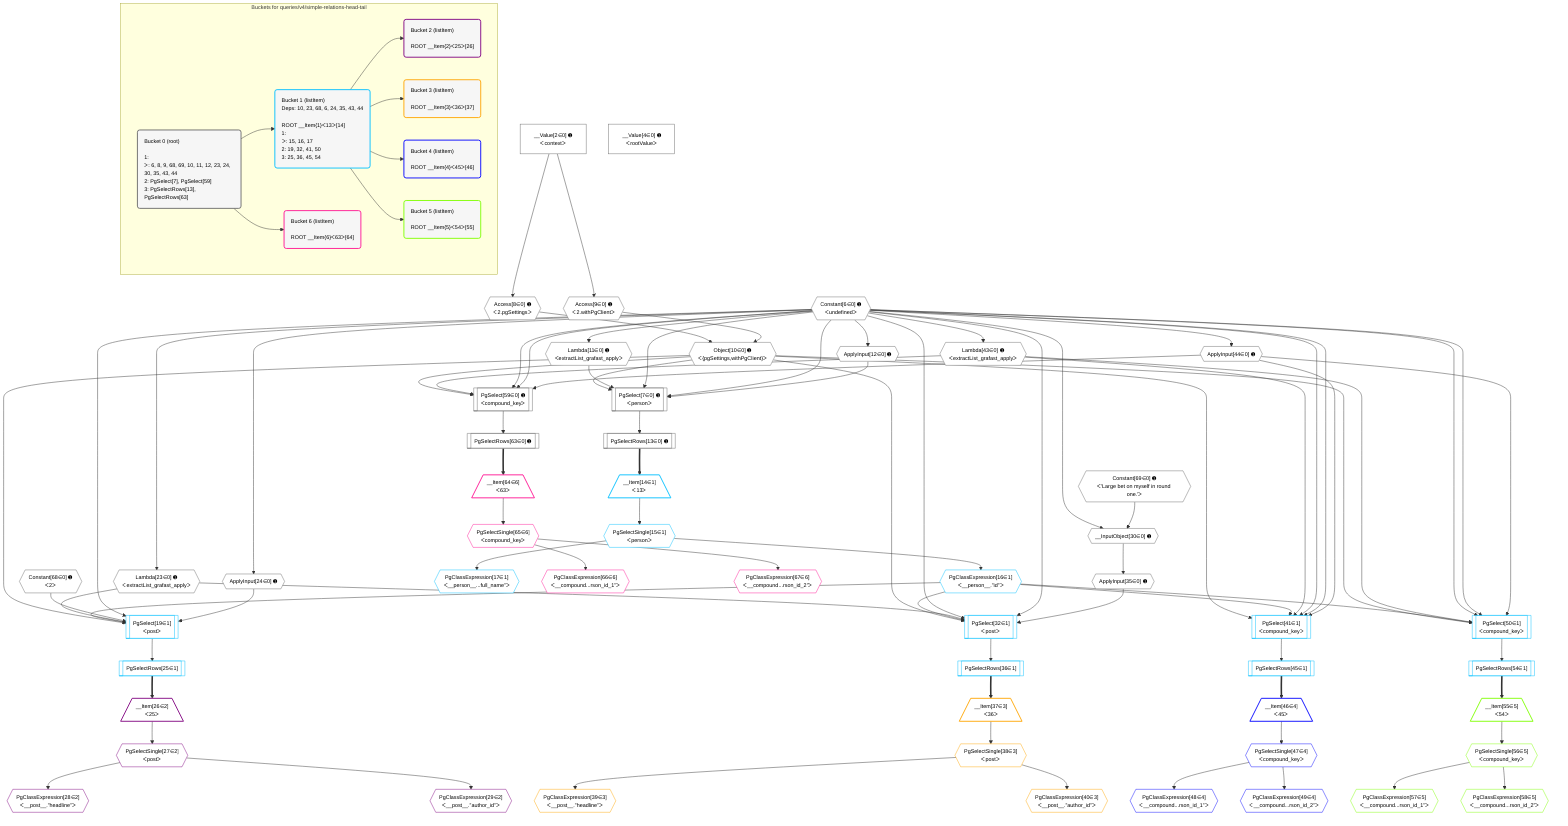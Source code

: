 %%{init: {'themeVariables': { 'fontSize': '12px'}}}%%
graph TD
    classDef path fill:#eee,stroke:#000,color:#000
    classDef plan fill:#fff,stroke-width:1px,color:#000
    classDef itemplan fill:#fff,stroke-width:2px,color:#000
    classDef unbatchedplan fill:#dff,stroke-width:1px,color:#000
    classDef sideeffectplan fill:#fcc,stroke-width:2px,color:#000
    classDef bucket fill:#f6f6f6,color:#000,stroke-width:2px,text-align:left


    %% plan dependencies
    PgSelect7[["PgSelect[7∈0] ➊<br />ᐸpersonᐳ"]]:::plan
    Object10{{"Object[10∈0] ➊<br />ᐸ{pgSettings,withPgClient}ᐳ"}}:::plan
    Lambda11{{"Lambda[11∈0] ➊<br />ᐸextractList_grafast_applyᐳ"}}:::plan
    Constant6{{"Constant[6∈0] ➊<br />ᐸundefinedᐳ"}}:::plan
    ApplyInput12{{"ApplyInput[12∈0] ➊"}}:::plan
    Object10 & Lambda11 & Constant6 & Constant6 & ApplyInput12 --> PgSelect7
    PgSelect59[["PgSelect[59∈0] ➊<br />ᐸcompound_keyᐳ"]]:::plan
    Lambda43{{"Lambda[43∈0] ➊<br />ᐸextractList_grafast_applyᐳ"}}:::plan
    ApplyInput44{{"ApplyInput[44∈0] ➊"}}:::plan
    Object10 & Lambda43 & Constant6 & Constant6 & ApplyInput44 --> PgSelect59
    Access8{{"Access[8∈0] ➊<br />ᐸ2.pgSettingsᐳ"}}:::plan
    Access9{{"Access[9∈0] ➊<br />ᐸ2.withPgClientᐳ"}}:::plan
    Access8 & Access9 --> Object10
    __InputObject30{{"__InputObject[30∈0] ➊"}}:::plan
    Constant69{{"Constant[69∈0] ➊<br />ᐸ'Large bet on myself in round one.'ᐳ"}}:::plan
    Constant6 & Constant69 --> __InputObject30
    __Value2["__Value[2∈0] ➊<br />ᐸcontextᐳ"]:::plan
    __Value2 --> Access8
    __Value2 --> Access9
    Constant6 --> Lambda11
    Constant6 --> ApplyInput12
    PgSelectRows13[["PgSelectRows[13∈0] ➊"]]:::plan
    PgSelect7 --> PgSelectRows13
    Lambda23{{"Lambda[23∈0] ➊<br />ᐸextractList_grafast_applyᐳ"}}:::plan
    Constant6 --> Lambda23
    ApplyInput24{{"ApplyInput[24∈0] ➊"}}:::plan
    Constant6 --> ApplyInput24
    ApplyInput35{{"ApplyInput[35∈0] ➊"}}:::plan
    __InputObject30 --> ApplyInput35
    Constant6 --> Lambda43
    Constant6 --> ApplyInput44
    PgSelectRows63[["PgSelectRows[63∈0] ➊"]]:::plan
    PgSelect59 --> PgSelectRows63
    __Value4["__Value[4∈0] ➊<br />ᐸrootValueᐳ"]:::plan
    Constant68{{"Constant[68∈0] ➊<br />ᐸ2ᐳ"}}:::plan
    PgSelect19[["PgSelect[19∈1]<br />ᐸpostᐳ"]]:::plan
    PgClassExpression16{{"PgClassExpression[16∈1]<br />ᐸ__person__.”id”ᐳ"}}:::plan
    Object10 & PgClassExpression16 & Lambda23 & Constant68 & Constant6 & ApplyInput24 --> PgSelect19
    PgSelect32[["PgSelect[32∈1]<br />ᐸpostᐳ"]]:::plan
    Object10 & PgClassExpression16 & Lambda23 & Constant6 & Constant6 & ApplyInput35 --> PgSelect32
    PgSelect41[["PgSelect[41∈1]<br />ᐸcompound_keyᐳ"]]:::plan
    Object10 & PgClassExpression16 & Lambda43 & Constant6 & Constant6 & ApplyInput44 --> PgSelect41
    PgSelect50[["PgSelect[50∈1]<br />ᐸcompound_keyᐳ"]]:::plan
    Object10 & PgClassExpression16 & Lambda43 & Constant6 & Constant6 & ApplyInput44 --> PgSelect50
    __Item14[/"__Item[14∈1]<br />ᐸ13ᐳ"\]:::itemplan
    PgSelectRows13 ==> __Item14
    PgSelectSingle15{{"PgSelectSingle[15∈1]<br />ᐸpersonᐳ"}}:::plan
    __Item14 --> PgSelectSingle15
    PgSelectSingle15 --> PgClassExpression16
    PgClassExpression17{{"PgClassExpression[17∈1]<br />ᐸ__person__...full_name”ᐳ"}}:::plan
    PgSelectSingle15 --> PgClassExpression17
    PgSelectRows25[["PgSelectRows[25∈1]"]]:::plan
    PgSelect19 --> PgSelectRows25
    PgSelectRows36[["PgSelectRows[36∈1]"]]:::plan
    PgSelect32 --> PgSelectRows36
    PgSelectRows45[["PgSelectRows[45∈1]"]]:::plan
    PgSelect41 --> PgSelectRows45
    PgSelectRows54[["PgSelectRows[54∈1]"]]:::plan
    PgSelect50 --> PgSelectRows54
    __Item26[/"__Item[26∈2]<br />ᐸ25ᐳ"\]:::itemplan
    PgSelectRows25 ==> __Item26
    PgSelectSingle27{{"PgSelectSingle[27∈2]<br />ᐸpostᐳ"}}:::plan
    __Item26 --> PgSelectSingle27
    PgClassExpression28{{"PgClassExpression[28∈2]<br />ᐸ__post__.”headline”ᐳ"}}:::plan
    PgSelectSingle27 --> PgClassExpression28
    PgClassExpression29{{"PgClassExpression[29∈2]<br />ᐸ__post__.”author_id”ᐳ"}}:::plan
    PgSelectSingle27 --> PgClassExpression29
    __Item37[/"__Item[37∈3]<br />ᐸ36ᐳ"\]:::itemplan
    PgSelectRows36 ==> __Item37
    PgSelectSingle38{{"PgSelectSingle[38∈3]<br />ᐸpostᐳ"}}:::plan
    __Item37 --> PgSelectSingle38
    PgClassExpression39{{"PgClassExpression[39∈3]<br />ᐸ__post__.”headline”ᐳ"}}:::plan
    PgSelectSingle38 --> PgClassExpression39
    PgClassExpression40{{"PgClassExpression[40∈3]<br />ᐸ__post__.”author_id”ᐳ"}}:::plan
    PgSelectSingle38 --> PgClassExpression40
    __Item46[/"__Item[46∈4]<br />ᐸ45ᐳ"\]:::itemplan
    PgSelectRows45 ==> __Item46
    PgSelectSingle47{{"PgSelectSingle[47∈4]<br />ᐸcompound_keyᐳ"}}:::plan
    __Item46 --> PgSelectSingle47
    PgClassExpression48{{"PgClassExpression[48∈4]<br />ᐸ__compound...rson_id_1”ᐳ"}}:::plan
    PgSelectSingle47 --> PgClassExpression48
    PgClassExpression49{{"PgClassExpression[49∈4]<br />ᐸ__compound...rson_id_2”ᐳ"}}:::plan
    PgSelectSingle47 --> PgClassExpression49
    __Item55[/"__Item[55∈5]<br />ᐸ54ᐳ"\]:::itemplan
    PgSelectRows54 ==> __Item55
    PgSelectSingle56{{"PgSelectSingle[56∈5]<br />ᐸcompound_keyᐳ"}}:::plan
    __Item55 --> PgSelectSingle56
    PgClassExpression57{{"PgClassExpression[57∈5]<br />ᐸ__compound...rson_id_1”ᐳ"}}:::plan
    PgSelectSingle56 --> PgClassExpression57
    PgClassExpression58{{"PgClassExpression[58∈5]<br />ᐸ__compound...rson_id_2”ᐳ"}}:::plan
    PgSelectSingle56 --> PgClassExpression58
    __Item64[/"__Item[64∈6]<br />ᐸ63ᐳ"\]:::itemplan
    PgSelectRows63 ==> __Item64
    PgSelectSingle65{{"PgSelectSingle[65∈6]<br />ᐸcompound_keyᐳ"}}:::plan
    __Item64 --> PgSelectSingle65
    PgClassExpression66{{"PgClassExpression[66∈6]<br />ᐸ__compound...rson_id_1”ᐳ"}}:::plan
    PgSelectSingle65 --> PgClassExpression66
    PgClassExpression67{{"PgClassExpression[67∈6]<br />ᐸ__compound...rson_id_2”ᐳ"}}:::plan
    PgSelectSingle65 --> PgClassExpression67

    %% define steps

    subgraph "Buckets for queries/v4/simple-relations-head-tail"
    Bucket0("Bucket 0 (root)<br /><br />1: <br />ᐳ: 6, 8, 9, 68, 69, 10, 11, 12, 23, 24, 30, 35, 43, 44<br />2: PgSelect[7], PgSelect[59]<br />3: PgSelectRows[13], PgSelectRows[63]"):::bucket
    classDef bucket0 stroke:#696969
    class Bucket0,__Value2,__Value4,Constant6,PgSelect7,Access8,Access9,Object10,Lambda11,ApplyInput12,PgSelectRows13,Lambda23,ApplyInput24,__InputObject30,ApplyInput35,Lambda43,ApplyInput44,PgSelect59,PgSelectRows63,Constant68,Constant69 bucket0
    Bucket1("Bucket 1 (listItem)<br />Deps: 10, 23, 68, 6, 24, 35, 43, 44<br /><br />ROOT __Item{1}ᐸ13ᐳ[14]<br />1: <br />ᐳ: 15, 16, 17<br />2: 19, 32, 41, 50<br />3: 25, 36, 45, 54"):::bucket
    classDef bucket1 stroke:#00bfff
    class Bucket1,__Item14,PgSelectSingle15,PgClassExpression16,PgClassExpression17,PgSelect19,PgSelectRows25,PgSelect32,PgSelectRows36,PgSelect41,PgSelectRows45,PgSelect50,PgSelectRows54 bucket1
    Bucket2("Bucket 2 (listItem)<br /><br />ROOT __Item{2}ᐸ25ᐳ[26]"):::bucket
    classDef bucket2 stroke:#7f007f
    class Bucket2,__Item26,PgSelectSingle27,PgClassExpression28,PgClassExpression29 bucket2
    Bucket3("Bucket 3 (listItem)<br /><br />ROOT __Item{3}ᐸ36ᐳ[37]"):::bucket
    classDef bucket3 stroke:#ffa500
    class Bucket3,__Item37,PgSelectSingle38,PgClassExpression39,PgClassExpression40 bucket3
    Bucket4("Bucket 4 (listItem)<br /><br />ROOT __Item{4}ᐸ45ᐳ[46]"):::bucket
    classDef bucket4 stroke:#0000ff
    class Bucket4,__Item46,PgSelectSingle47,PgClassExpression48,PgClassExpression49 bucket4
    Bucket5("Bucket 5 (listItem)<br /><br />ROOT __Item{5}ᐸ54ᐳ[55]"):::bucket
    classDef bucket5 stroke:#7fff00
    class Bucket5,__Item55,PgSelectSingle56,PgClassExpression57,PgClassExpression58 bucket5
    Bucket6("Bucket 6 (listItem)<br /><br />ROOT __Item{6}ᐸ63ᐳ[64]"):::bucket
    classDef bucket6 stroke:#ff1493
    class Bucket6,__Item64,PgSelectSingle65,PgClassExpression66,PgClassExpression67 bucket6
    Bucket0 --> Bucket1 & Bucket6
    Bucket1 --> Bucket2 & Bucket3 & Bucket4 & Bucket5
    end